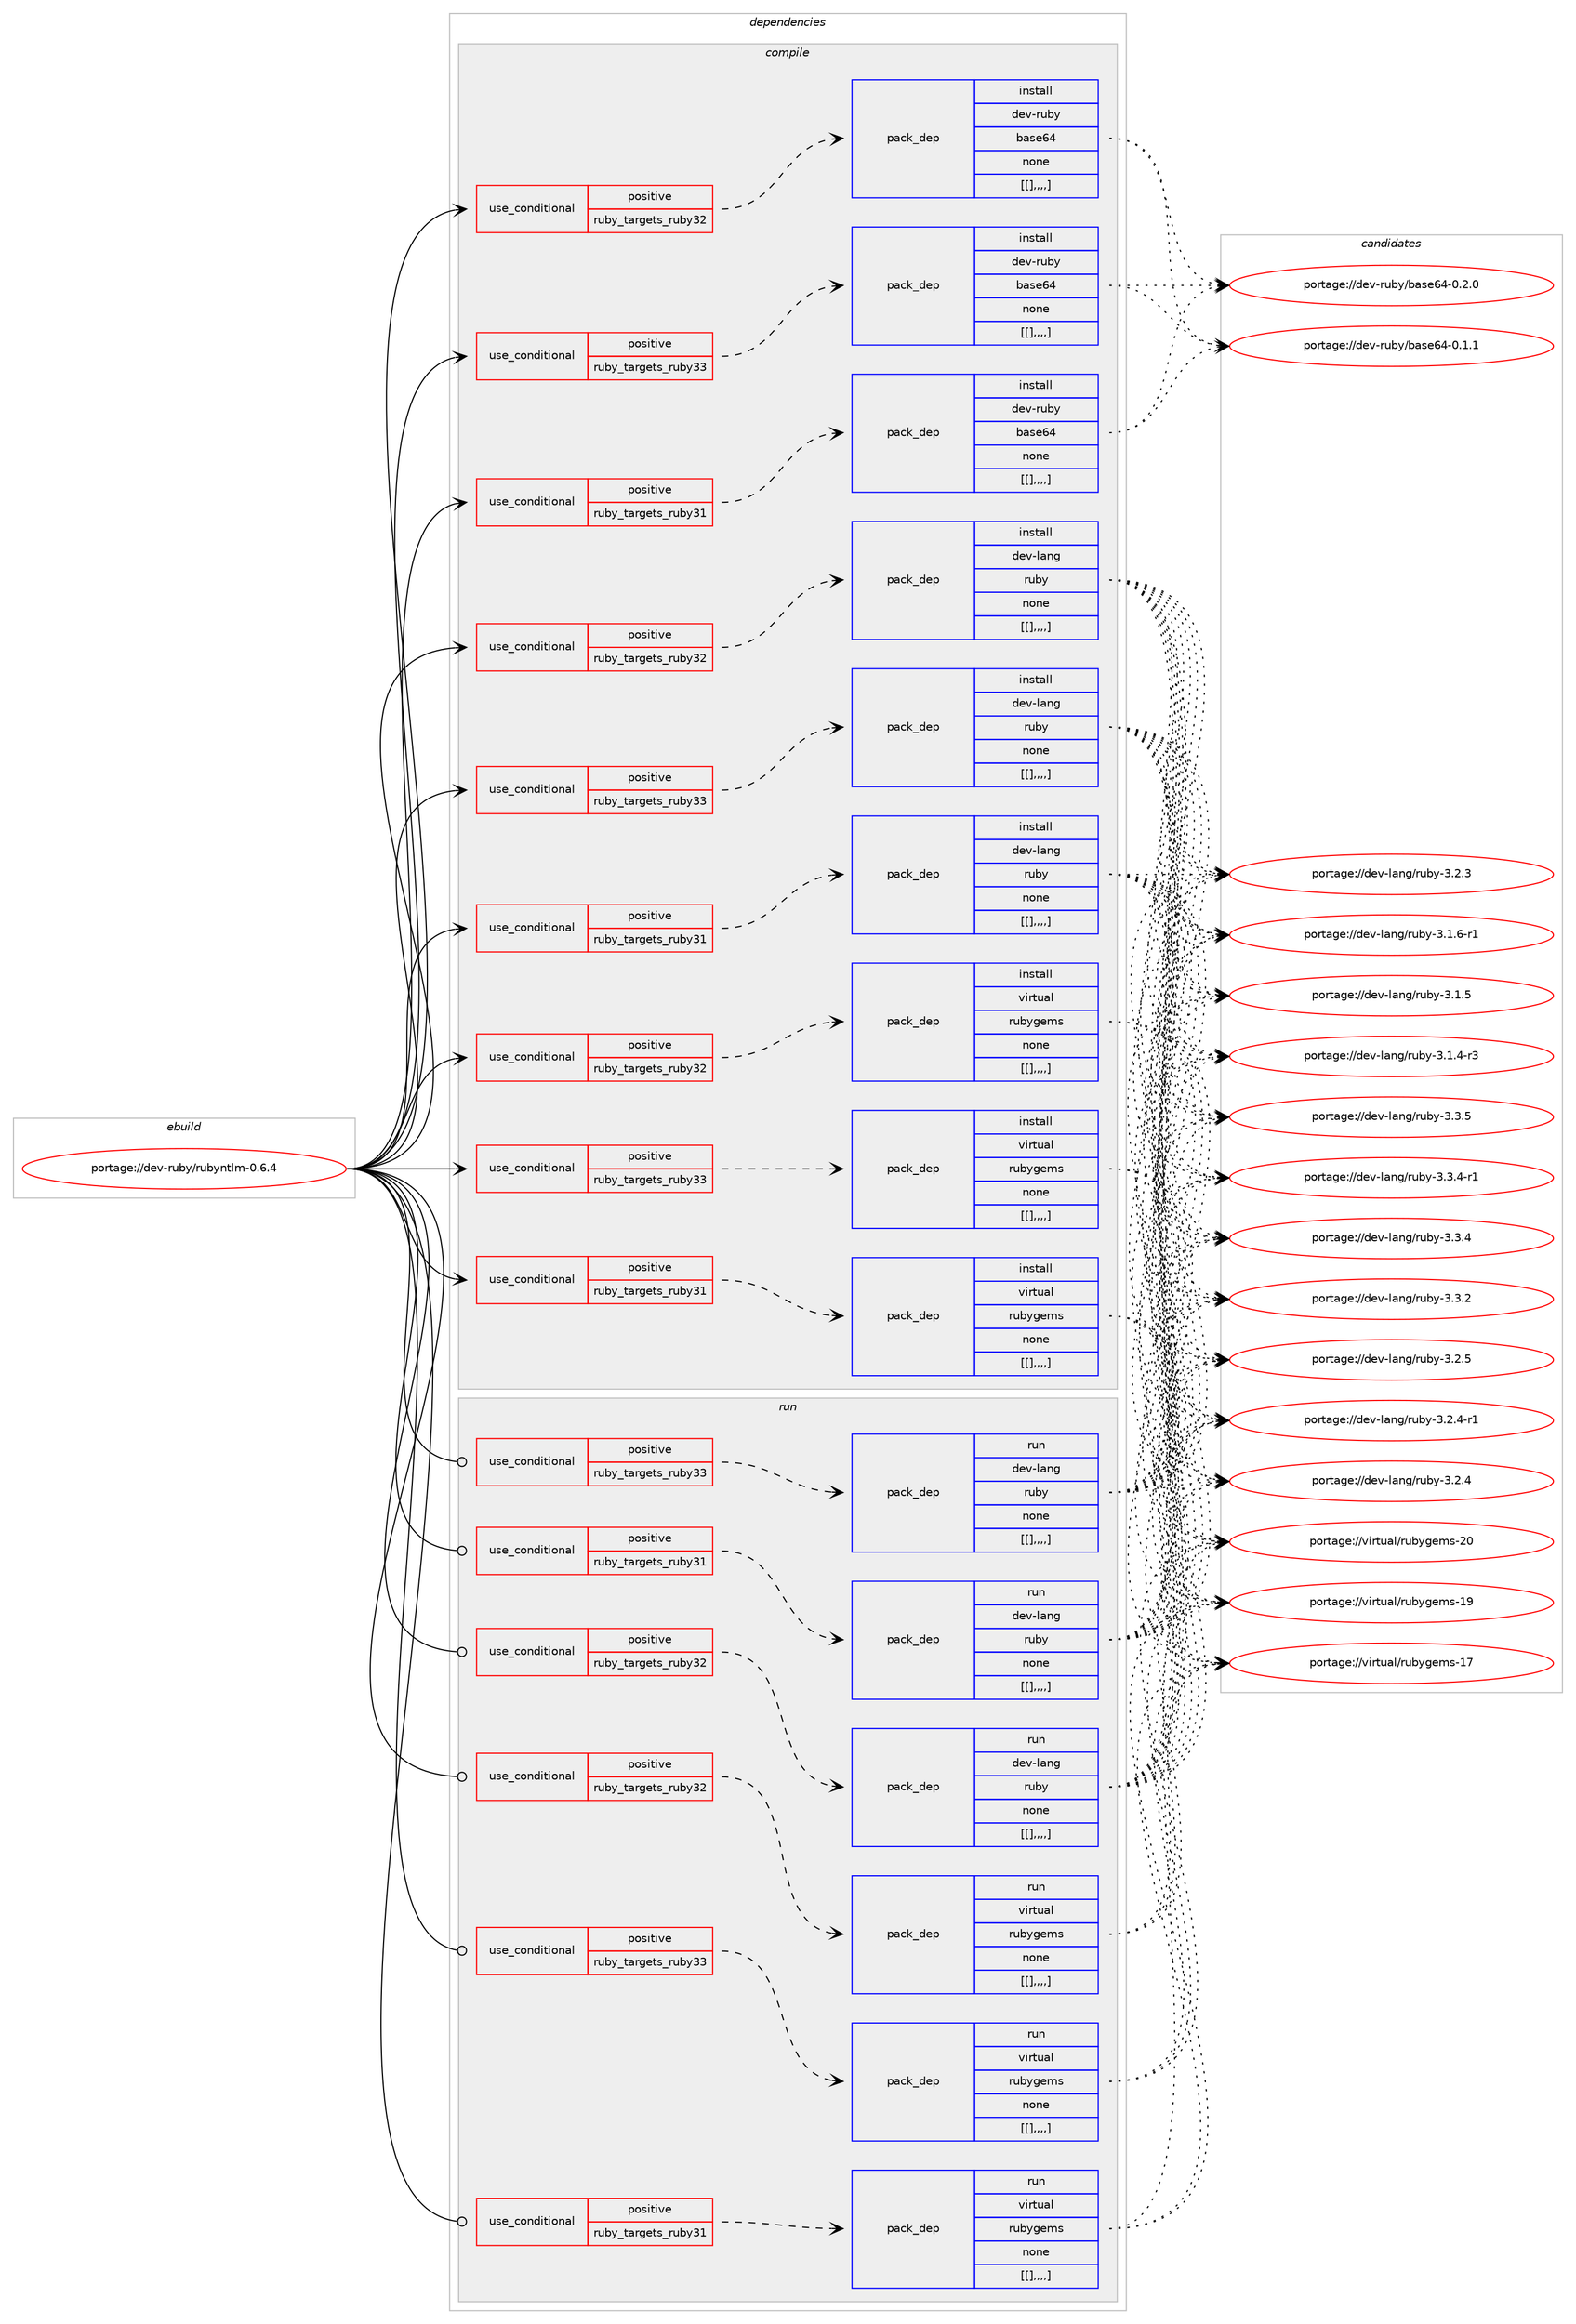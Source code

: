 digraph prolog {

# *************
# Graph options
# *************

newrank=true;
concentrate=true;
compound=true;
graph [rankdir=LR,fontname=Helvetica,fontsize=10,ranksep=1.5];#, ranksep=2.5, nodesep=0.2];
edge  [arrowhead=vee];
node  [fontname=Helvetica,fontsize=10];

# **********
# The ebuild
# **********

subgraph cluster_leftcol {
color=gray;
label=<<i>ebuild</i>>;
id [label="portage://dev-ruby/rubyntlm-0.6.4", color=red, width=4, href="../dev-ruby/rubyntlm-0.6.4.svg"];
}

# ****************
# The dependencies
# ****************

subgraph cluster_midcol {
color=gray;
label=<<i>dependencies</i>>;
subgraph cluster_compile {
fillcolor="#eeeeee";
style=filled;
label=<<i>compile</i>>;
subgraph cond57554 {
dependency205275 [label=<<TABLE BORDER="0" CELLBORDER="1" CELLSPACING="0" CELLPADDING="4"><TR><TD ROWSPAN="3" CELLPADDING="10">use_conditional</TD></TR><TR><TD>positive</TD></TR><TR><TD>ruby_targets_ruby31</TD></TR></TABLE>>, shape=none, color=red];
subgraph pack146344 {
dependency205276 [label=<<TABLE BORDER="0" CELLBORDER="1" CELLSPACING="0" CELLPADDING="4" WIDTH="220"><TR><TD ROWSPAN="6" CELLPADDING="30">pack_dep</TD></TR><TR><TD WIDTH="110">install</TD></TR><TR><TD>dev-lang</TD></TR><TR><TD>ruby</TD></TR><TR><TD>none</TD></TR><TR><TD>[[],,,,]</TD></TR></TABLE>>, shape=none, color=blue];
}
dependency205275:e -> dependency205276:w [weight=20,style="dashed",arrowhead="vee"];
}
id:e -> dependency205275:w [weight=20,style="solid",arrowhead="vee"];
subgraph cond57555 {
dependency205277 [label=<<TABLE BORDER="0" CELLBORDER="1" CELLSPACING="0" CELLPADDING="4"><TR><TD ROWSPAN="3" CELLPADDING="10">use_conditional</TD></TR><TR><TD>positive</TD></TR><TR><TD>ruby_targets_ruby31</TD></TR></TABLE>>, shape=none, color=red];
subgraph pack146345 {
dependency205278 [label=<<TABLE BORDER="0" CELLBORDER="1" CELLSPACING="0" CELLPADDING="4" WIDTH="220"><TR><TD ROWSPAN="6" CELLPADDING="30">pack_dep</TD></TR><TR><TD WIDTH="110">install</TD></TR><TR><TD>dev-ruby</TD></TR><TR><TD>base64</TD></TR><TR><TD>none</TD></TR><TR><TD>[[],,,,]</TD></TR></TABLE>>, shape=none, color=blue];
}
dependency205277:e -> dependency205278:w [weight=20,style="dashed",arrowhead="vee"];
}
id:e -> dependency205277:w [weight=20,style="solid",arrowhead="vee"];
subgraph cond57556 {
dependency205279 [label=<<TABLE BORDER="0" CELLBORDER="1" CELLSPACING="0" CELLPADDING="4"><TR><TD ROWSPAN="3" CELLPADDING="10">use_conditional</TD></TR><TR><TD>positive</TD></TR><TR><TD>ruby_targets_ruby31</TD></TR></TABLE>>, shape=none, color=red];
subgraph pack146346 {
dependency205280 [label=<<TABLE BORDER="0" CELLBORDER="1" CELLSPACING="0" CELLPADDING="4" WIDTH="220"><TR><TD ROWSPAN="6" CELLPADDING="30">pack_dep</TD></TR><TR><TD WIDTH="110">install</TD></TR><TR><TD>virtual</TD></TR><TR><TD>rubygems</TD></TR><TR><TD>none</TD></TR><TR><TD>[[],,,,]</TD></TR></TABLE>>, shape=none, color=blue];
}
dependency205279:e -> dependency205280:w [weight=20,style="dashed",arrowhead="vee"];
}
id:e -> dependency205279:w [weight=20,style="solid",arrowhead="vee"];
subgraph cond57557 {
dependency205281 [label=<<TABLE BORDER="0" CELLBORDER="1" CELLSPACING="0" CELLPADDING="4"><TR><TD ROWSPAN="3" CELLPADDING="10">use_conditional</TD></TR><TR><TD>positive</TD></TR><TR><TD>ruby_targets_ruby32</TD></TR></TABLE>>, shape=none, color=red];
subgraph pack146347 {
dependency205282 [label=<<TABLE BORDER="0" CELLBORDER="1" CELLSPACING="0" CELLPADDING="4" WIDTH="220"><TR><TD ROWSPAN="6" CELLPADDING="30">pack_dep</TD></TR><TR><TD WIDTH="110">install</TD></TR><TR><TD>dev-lang</TD></TR><TR><TD>ruby</TD></TR><TR><TD>none</TD></TR><TR><TD>[[],,,,]</TD></TR></TABLE>>, shape=none, color=blue];
}
dependency205281:e -> dependency205282:w [weight=20,style="dashed",arrowhead="vee"];
}
id:e -> dependency205281:w [weight=20,style="solid",arrowhead="vee"];
subgraph cond57558 {
dependency205283 [label=<<TABLE BORDER="0" CELLBORDER="1" CELLSPACING="0" CELLPADDING="4"><TR><TD ROWSPAN="3" CELLPADDING="10">use_conditional</TD></TR><TR><TD>positive</TD></TR><TR><TD>ruby_targets_ruby32</TD></TR></TABLE>>, shape=none, color=red];
subgraph pack146348 {
dependency205284 [label=<<TABLE BORDER="0" CELLBORDER="1" CELLSPACING="0" CELLPADDING="4" WIDTH="220"><TR><TD ROWSPAN="6" CELLPADDING="30">pack_dep</TD></TR><TR><TD WIDTH="110">install</TD></TR><TR><TD>dev-ruby</TD></TR><TR><TD>base64</TD></TR><TR><TD>none</TD></TR><TR><TD>[[],,,,]</TD></TR></TABLE>>, shape=none, color=blue];
}
dependency205283:e -> dependency205284:w [weight=20,style="dashed",arrowhead="vee"];
}
id:e -> dependency205283:w [weight=20,style="solid",arrowhead="vee"];
subgraph cond57559 {
dependency205285 [label=<<TABLE BORDER="0" CELLBORDER="1" CELLSPACING="0" CELLPADDING="4"><TR><TD ROWSPAN="3" CELLPADDING="10">use_conditional</TD></TR><TR><TD>positive</TD></TR><TR><TD>ruby_targets_ruby32</TD></TR></TABLE>>, shape=none, color=red];
subgraph pack146349 {
dependency205286 [label=<<TABLE BORDER="0" CELLBORDER="1" CELLSPACING="0" CELLPADDING="4" WIDTH="220"><TR><TD ROWSPAN="6" CELLPADDING="30">pack_dep</TD></TR><TR><TD WIDTH="110">install</TD></TR><TR><TD>virtual</TD></TR><TR><TD>rubygems</TD></TR><TR><TD>none</TD></TR><TR><TD>[[],,,,]</TD></TR></TABLE>>, shape=none, color=blue];
}
dependency205285:e -> dependency205286:w [weight=20,style="dashed",arrowhead="vee"];
}
id:e -> dependency205285:w [weight=20,style="solid",arrowhead="vee"];
subgraph cond57560 {
dependency205287 [label=<<TABLE BORDER="0" CELLBORDER="1" CELLSPACING="0" CELLPADDING="4"><TR><TD ROWSPAN="3" CELLPADDING="10">use_conditional</TD></TR><TR><TD>positive</TD></TR><TR><TD>ruby_targets_ruby33</TD></TR></TABLE>>, shape=none, color=red];
subgraph pack146350 {
dependency205288 [label=<<TABLE BORDER="0" CELLBORDER="1" CELLSPACING="0" CELLPADDING="4" WIDTH="220"><TR><TD ROWSPAN="6" CELLPADDING="30">pack_dep</TD></TR><TR><TD WIDTH="110">install</TD></TR><TR><TD>dev-lang</TD></TR><TR><TD>ruby</TD></TR><TR><TD>none</TD></TR><TR><TD>[[],,,,]</TD></TR></TABLE>>, shape=none, color=blue];
}
dependency205287:e -> dependency205288:w [weight=20,style="dashed",arrowhead="vee"];
}
id:e -> dependency205287:w [weight=20,style="solid",arrowhead="vee"];
subgraph cond57561 {
dependency205289 [label=<<TABLE BORDER="0" CELLBORDER="1" CELLSPACING="0" CELLPADDING="4"><TR><TD ROWSPAN="3" CELLPADDING="10">use_conditional</TD></TR><TR><TD>positive</TD></TR><TR><TD>ruby_targets_ruby33</TD></TR></TABLE>>, shape=none, color=red];
subgraph pack146351 {
dependency205290 [label=<<TABLE BORDER="0" CELLBORDER="1" CELLSPACING="0" CELLPADDING="4" WIDTH="220"><TR><TD ROWSPAN="6" CELLPADDING="30">pack_dep</TD></TR><TR><TD WIDTH="110">install</TD></TR><TR><TD>dev-ruby</TD></TR><TR><TD>base64</TD></TR><TR><TD>none</TD></TR><TR><TD>[[],,,,]</TD></TR></TABLE>>, shape=none, color=blue];
}
dependency205289:e -> dependency205290:w [weight=20,style="dashed",arrowhead="vee"];
}
id:e -> dependency205289:w [weight=20,style="solid",arrowhead="vee"];
subgraph cond57562 {
dependency205291 [label=<<TABLE BORDER="0" CELLBORDER="1" CELLSPACING="0" CELLPADDING="4"><TR><TD ROWSPAN="3" CELLPADDING="10">use_conditional</TD></TR><TR><TD>positive</TD></TR><TR><TD>ruby_targets_ruby33</TD></TR></TABLE>>, shape=none, color=red];
subgraph pack146352 {
dependency205292 [label=<<TABLE BORDER="0" CELLBORDER="1" CELLSPACING="0" CELLPADDING="4" WIDTH="220"><TR><TD ROWSPAN="6" CELLPADDING="30">pack_dep</TD></TR><TR><TD WIDTH="110">install</TD></TR><TR><TD>virtual</TD></TR><TR><TD>rubygems</TD></TR><TR><TD>none</TD></TR><TR><TD>[[],,,,]</TD></TR></TABLE>>, shape=none, color=blue];
}
dependency205291:e -> dependency205292:w [weight=20,style="dashed",arrowhead="vee"];
}
id:e -> dependency205291:w [weight=20,style="solid",arrowhead="vee"];
}
subgraph cluster_compileandrun {
fillcolor="#eeeeee";
style=filled;
label=<<i>compile and run</i>>;
}
subgraph cluster_run {
fillcolor="#eeeeee";
style=filled;
label=<<i>run</i>>;
subgraph cond57563 {
dependency205293 [label=<<TABLE BORDER="0" CELLBORDER="1" CELLSPACING="0" CELLPADDING="4"><TR><TD ROWSPAN="3" CELLPADDING="10">use_conditional</TD></TR><TR><TD>positive</TD></TR><TR><TD>ruby_targets_ruby31</TD></TR></TABLE>>, shape=none, color=red];
subgraph pack146353 {
dependency205294 [label=<<TABLE BORDER="0" CELLBORDER="1" CELLSPACING="0" CELLPADDING="4" WIDTH="220"><TR><TD ROWSPAN="6" CELLPADDING="30">pack_dep</TD></TR><TR><TD WIDTH="110">run</TD></TR><TR><TD>dev-lang</TD></TR><TR><TD>ruby</TD></TR><TR><TD>none</TD></TR><TR><TD>[[],,,,]</TD></TR></TABLE>>, shape=none, color=blue];
}
dependency205293:e -> dependency205294:w [weight=20,style="dashed",arrowhead="vee"];
}
id:e -> dependency205293:w [weight=20,style="solid",arrowhead="odot"];
subgraph cond57564 {
dependency205295 [label=<<TABLE BORDER="0" CELLBORDER="1" CELLSPACING="0" CELLPADDING="4"><TR><TD ROWSPAN="3" CELLPADDING="10">use_conditional</TD></TR><TR><TD>positive</TD></TR><TR><TD>ruby_targets_ruby31</TD></TR></TABLE>>, shape=none, color=red];
subgraph pack146354 {
dependency205296 [label=<<TABLE BORDER="0" CELLBORDER="1" CELLSPACING="0" CELLPADDING="4" WIDTH="220"><TR><TD ROWSPAN="6" CELLPADDING="30">pack_dep</TD></TR><TR><TD WIDTH="110">run</TD></TR><TR><TD>virtual</TD></TR><TR><TD>rubygems</TD></TR><TR><TD>none</TD></TR><TR><TD>[[],,,,]</TD></TR></TABLE>>, shape=none, color=blue];
}
dependency205295:e -> dependency205296:w [weight=20,style="dashed",arrowhead="vee"];
}
id:e -> dependency205295:w [weight=20,style="solid",arrowhead="odot"];
subgraph cond57565 {
dependency205297 [label=<<TABLE BORDER="0" CELLBORDER="1" CELLSPACING="0" CELLPADDING="4"><TR><TD ROWSPAN="3" CELLPADDING="10">use_conditional</TD></TR><TR><TD>positive</TD></TR><TR><TD>ruby_targets_ruby32</TD></TR></TABLE>>, shape=none, color=red];
subgraph pack146355 {
dependency205298 [label=<<TABLE BORDER="0" CELLBORDER="1" CELLSPACING="0" CELLPADDING="4" WIDTH="220"><TR><TD ROWSPAN="6" CELLPADDING="30">pack_dep</TD></TR><TR><TD WIDTH="110">run</TD></TR><TR><TD>dev-lang</TD></TR><TR><TD>ruby</TD></TR><TR><TD>none</TD></TR><TR><TD>[[],,,,]</TD></TR></TABLE>>, shape=none, color=blue];
}
dependency205297:e -> dependency205298:w [weight=20,style="dashed",arrowhead="vee"];
}
id:e -> dependency205297:w [weight=20,style="solid",arrowhead="odot"];
subgraph cond57566 {
dependency205299 [label=<<TABLE BORDER="0" CELLBORDER="1" CELLSPACING="0" CELLPADDING="4"><TR><TD ROWSPAN="3" CELLPADDING="10">use_conditional</TD></TR><TR><TD>positive</TD></TR><TR><TD>ruby_targets_ruby32</TD></TR></TABLE>>, shape=none, color=red];
subgraph pack146356 {
dependency205300 [label=<<TABLE BORDER="0" CELLBORDER="1" CELLSPACING="0" CELLPADDING="4" WIDTH="220"><TR><TD ROWSPAN="6" CELLPADDING="30">pack_dep</TD></TR><TR><TD WIDTH="110">run</TD></TR><TR><TD>virtual</TD></TR><TR><TD>rubygems</TD></TR><TR><TD>none</TD></TR><TR><TD>[[],,,,]</TD></TR></TABLE>>, shape=none, color=blue];
}
dependency205299:e -> dependency205300:w [weight=20,style="dashed",arrowhead="vee"];
}
id:e -> dependency205299:w [weight=20,style="solid",arrowhead="odot"];
subgraph cond57567 {
dependency205301 [label=<<TABLE BORDER="0" CELLBORDER="1" CELLSPACING="0" CELLPADDING="4"><TR><TD ROWSPAN="3" CELLPADDING="10">use_conditional</TD></TR><TR><TD>positive</TD></TR><TR><TD>ruby_targets_ruby33</TD></TR></TABLE>>, shape=none, color=red];
subgraph pack146357 {
dependency205302 [label=<<TABLE BORDER="0" CELLBORDER="1" CELLSPACING="0" CELLPADDING="4" WIDTH="220"><TR><TD ROWSPAN="6" CELLPADDING="30">pack_dep</TD></TR><TR><TD WIDTH="110">run</TD></TR><TR><TD>dev-lang</TD></TR><TR><TD>ruby</TD></TR><TR><TD>none</TD></TR><TR><TD>[[],,,,]</TD></TR></TABLE>>, shape=none, color=blue];
}
dependency205301:e -> dependency205302:w [weight=20,style="dashed",arrowhead="vee"];
}
id:e -> dependency205301:w [weight=20,style="solid",arrowhead="odot"];
subgraph cond57568 {
dependency205303 [label=<<TABLE BORDER="0" CELLBORDER="1" CELLSPACING="0" CELLPADDING="4"><TR><TD ROWSPAN="3" CELLPADDING="10">use_conditional</TD></TR><TR><TD>positive</TD></TR><TR><TD>ruby_targets_ruby33</TD></TR></TABLE>>, shape=none, color=red];
subgraph pack146358 {
dependency205304 [label=<<TABLE BORDER="0" CELLBORDER="1" CELLSPACING="0" CELLPADDING="4" WIDTH="220"><TR><TD ROWSPAN="6" CELLPADDING="30">pack_dep</TD></TR><TR><TD WIDTH="110">run</TD></TR><TR><TD>virtual</TD></TR><TR><TD>rubygems</TD></TR><TR><TD>none</TD></TR><TR><TD>[[],,,,]</TD></TR></TABLE>>, shape=none, color=blue];
}
dependency205303:e -> dependency205304:w [weight=20,style="dashed",arrowhead="vee"];
}
id:e -> dependency205303:w [weight=20,style="solid",arrowhead="odot"];
}
}

# **************
# The candidates
# **************

subgraph cluster_choices {
rank=same;
color=gray;
label=<<i>candidates</i>>;

subgraph choice146344 {
color=black;
nodesep=1;
choice10010111845108971101034711411798121455146514653 [label="portage://dev-lang/ruby-3.3.5", color=red, width=4,href="../dev-lang/ruby-3.3.5.svg"];
choice100101118451089711010347114117981214551465146524511449 [label="portage://dev-lang/ruby-3.3.4-r1", color=red, width=4,href="../dev-lang/ruby-3.3.4-r1.svg"];
choice10010111845108971101034711411798121455146514652 [label="portage://dev-lang/ruby-3.3.4", color=red, width=4,href="../dev-lang/ruby-3.3.4.svg"];
choice10010111845108971101034711411798121455146514650 [label="portage://dev-lang/ruby-3.3.2", color=red, width=4,href="../dev-lang/ruby-3.3.2.svg"];
choice10010111845108971101034711411798121455146504653 [label="portage://dev-lang/ruby-3.2.5", color=red, width=4,href="../dev-lang/ruby-3.2.5.svg"];
choice100101118451089711010347114117981214551465046524511449 [label="portage://dev-lang/ruby-3.2.4-r1", color=red, width=4,href="../dev-lang/ruby-3.2.4-r1.svg"];
choice10010111845108971101034711411798121455146504652 [label="portage://dev-lang/ruby-3.2.4", color=red, width=4,href="../dev-lang/ruby-3.2.4.svg"];
choice10010111845108971101034711411798121455146504651 [label="portage://dev-lang/ruby-3.2.3", color=red, width=4,href="../dev-lang/ruby-3.2.3.svg"];
choice100101118451089711010347114117981214551464946544511449 [label="portage://dev-lang/ruby-3.1.6-r1", color=red, width=4,href="../dev-lang/ruby-3.1.6-r1.svg"];
choice10010111845108971101034711411798121455146494653 [label="portage://dev-lang/ruby-3.1.5", color=red, width=4,href="../dev-lang/ruby-3.1.5.svg"];
choice100101118451089711010347114117981214551464946524511451 [label="portage://dev-lang/ruby-3.1.4-r3", color=red, width=4,href="../dev-lang/ruby-3.1.4-r3.svg"];
dependency205276:e -> choice10010111845108971101034711411798121455146514653:w [style=dotted,weight="100"];
dependency205276:e -> choice100101118451089711010347114117981214551465146524511449:w [style=dotted,weight="100"];
dependency205276:e -> choice10010111845108971101034711411798121455146514652:w [style=dotted,weight="100"];
dependency205276:e -> choice10010111845108971101034711411798121455146514650:w [style=dotted,weight="100"];
dependency205276:e -> choice10010111845108971101034711411798121455146504653:w [style=dotted,weight="100"];
dependency205276:e -> choice100101118451089711010347114117981214551465046524511449:w [style=dotted,weight="100"];
dependency205276:e -> choice10010111845108971101034711411798121455146504652:w [style=dotted,weight="100"];
dependency205276:e -> choice10010111845108971101034711411798121455146504651:w [style=dotted,weight="100"];
dependency205276:e -> choice100101118451089711010347114117981214551464946544511449:w [style=dotted,weight="100"];
dependency205276:e -> choice10010111845108971101034711411798121455146494653:w [style=dotted,weight="100"];
dependency205276:e -> choice100101118451089711010347114117981214551464946524511451:w [style=dotted,weight="100"];
}
subgraph choice146345 {
color=black;
nodesep=1;
choice10010111845114117981214798971151015452454846504648 [label="portage://dev-ruby/base64-0.2.0", color=red, width=4,href="../dev-ruby/base64-0.2.0.svg"];
choice10010111845114117981214798971151015452454846494649 [label="portage://dev-ruby/base64-0.1.1", color=red, width=4,href="../dev-ruby/base64-0.1.1.svg"];
dependency205278:e -> choice10010111845114117981214798971151015452454846504648:w [style=dotted,weight="100"];
dependency205278:e -> choice10010111845114117981214798971151015452454846494649:w [style=dotted,weight="100"];
}
subgraph choice146346 {
color=black;
nodesep=1;
choice118105114116117971084711411798121103101109115455048 [label="portage://virtual/rubygems-20", color=red, width=4,href="../virtual/rubygems-20.svg"];
choice118105114116117971084711411798121103101109115454957 [label="portage://virtual/rubygems-19", color=red, width=4,href="../virtual/rubygems-19.svg"];
choice118105114116117971084711411798121103101109115454955 [label="portage://virtual/rubygems-17", color=red, width=4,href="../virtual/rubygems-17.svg"];
dependency205280:e -> choice118105114116117971084711411798121103101109115455048:w [style=dotted,weight="100"];
dependency205280:e -> choice118105114116117971084711411798121103101109115454957:w [style=dotted,weight="100"];
dependency205280:e -> choice118105114116117971084711411798121103101109115454955:w [style=dotted,weight="100"];
}
subgraph choice146347 {
color=black;
nodesep=1;
choice10010111845108971101034711411798121455146514653 [label="portage://dev-lang/ruby-3.3.5", color=red, width=4,href="../dev-lang/ruby-3.3.5.svg"];
choice100101118451089711010347114117981214551465146524511449 [label="portage://dev-lang/ruby-3.3.4-r1", color=red, width=4,href="../dev-lang/ruby-3.3.4-r1.svg"];
choice10010111845108971101034711411798121455146514652 [label="portage://dev-lang/ruby-3.3.4", color=red, width=4,href="../dev-lang/ruby-3.3.4.svg"];
choice10010111845108971101034711411798121455146514650 [label="portage://dev-lang/ruby-3.3.2", color=red, width=4,href="../dev-lang/ruby-3.3.2.svg"];
choice10010111845108971101034711411798121455146504653 [label="portage://dev-lang/ruby-3.2.5", color=red, width=4,href="../dev-lang/ruby-3.2.5.svg"];
choice100101118451089711010347114117981214551465046524511449 [label="portage://dev-lang/ruby-3.2.4-r1", color=red, width=4,href="../dev-lang/ruby-3.2.4-r1.svg"];
choice10010111845108971101034711411798121455146504652 [label="portage://dev-lang/ruby-3.2.4", color=red, width=4,href="../dev-lang/ruby-3.2.4.svg"];
choice10010111845108971101034711411798121455146504651 [label="portage://dev-lang/ruby-3.2.3", color=red, width=4,href="../dev-lang/ruby-3.2.3.svg"];
choice100101118451089711010347114117981214551464946544511449 [label="portage://dev-lang/ruby-3.1.6-r1", color=red, width=4,href="../dev-lang/ruby-3.1.6-r1.svg"];
choice10010111845108971101034711411798121455146494653 [label="portage://dev-lang/ruby-3.1.5", color=red, width=4,href="../dev-lang/ruby-3.1.5.svg"];
choice100101118451089711010347114117981214551464946524511451 [label="portage://dev-lang/ruby-3.1.4-r3", color=red, width=4,href="../dev-lang/ruby-3.1.4-r3.svg"];
dependency205282:e -> choice10010111845108971101034711411798121455146514653:w [style=dotted,weight="100"];
dependency205282:e -> choice100101118451089711010347114117981214551465146524511449:w [style=dotted,weight="100"];
dependency205282:e -> choice10010111845108971101034711411798121455146514652:w [style=dotted,weight="100"];
dependency205282:e -> choice10010111845108971101034711411798121455146514650:w [style=dotted,weight="100"];
dependency205282:e -> choice10010111845108971101034711411798121455146504653:w [style=dotted,weight="100"];
dependency205282:e -> choice100101118451089711010347114117981214551465046524511449:w [style=dotted,weight="100"];
dependency205282:e -> choice10010111845108971101034711411798121455146504652:w [style=dotted,weight="100"];
dependency205282:e -> choice10010111845108971101034711411798121455146504651:w [style=dotted,weight="100"];
dependency205282:e -> choice100101118451089711010347114117981214551464946544511449:w [style=dotted,weight="100"];
dependency205282:e -> choice10010111845108971101034711411798121455146494653:w [style=dotted,weight="100"];
dependency205282:e -> choice100101118451089711010347114117981214551464946524511451:w [style=dotted,weight="100"];
}
subgraph choice146348 {
color=black;
nodesep=1;
choice10010111845114117981214798971151015452454846504648 [label="portage://dev-ruby/base64-0.2.0", color=red, width=4,href="../dev-ruby/base64-0.2.0.svg"];
choice10010111845114117981214798971151015452454846494649 [label="portage://dev-ruby/base64-0.1.1", color=red, width=4,href="../dev-ruby/base64-0.1.1.svg"];
dependency205284:e -> choice10010111845114117981214798971151015452454846504648:w [style=dotted,weight="100"];
dependency205284:e -> choice10010111845114117981214798971151015452454846494649:w [style=dotted,weight="100"];
}
subgraph choice146349 {
color=black;
nodesep=1;
choice118105114116117971084711411798121103101109115455048 [label="portage://virtual/rubygems-20", color=red, width=4,href="../virtual/rubygems-20.svg"];
choice118105114116117971084711411798121103101109115454957 [label="portage://virtual/rubygems-19", color=red, width=4,href="../virtual/rubygems-19.svg"];
choice118105114116117971084711411798121103101109115454955 [label="portage://virtual/rubygems-17", color=red, width=4,href="../virtual/rubygems-17.svg"];
dependency205286:e -> choice118105114116117971084711411798121103101109115455048:w [style=dotted,weight="100"];
dependency205286:e -> choice118105114116117971084711411798121103101109115454957:w [style=dotted,weight="100"];
dependency205286:e -> choice118105114116117971084711411798121103101109115454955:w [style=dotted,weight="100"];
}
subgraph choice146350 {
color=black;
nodesep=1;
choice10010111845108971101034711411798121455146514653 [label="portage://dev-lang/ruby-3.3.5", color=red, width=4,href="../dev-lang/ruby-3.3.5.svg"];
choice100101118451089711010347114117981214551465146524511449 [label="portage://dev-lang/ruby-3.3.4-r1", color=red, width=4,href="../dev-lang/ruby-3.3.4-r1.svg"];
choice10010111845108971101034711411798121455146514652 [label="portage://dev-lang/ruby-3.3.4", color=red, width=4,href="../dev-lang/ruby-3.3.4.svg"];
choice10010111845108971101034711411798121455146514650 [label="portage://dev-lang/ruby-3.3.2", color=red, width=4,href="../dev-lang/ruby-3.3.2.svg"];
choice10010111845108971101034711411798121455146504653 [label="portage://dev-lang/ruby-3.2.5", color=red, width=4,href="../dev-lang/ruby-3.2.5.svg"];
choice100101118451089711010347114117981214551465046524511449 [label="portage://dev-lang/ruby-3.2.4-r1", color=red, width=4,href="../dev-lang/ruby-3.2.4-r1.svg"];
choice10010111845108971101034711411798121455146504652 [label="portage://dev-lang/ruby-3.2.4", color=red, width=4,href="../dev-lang/ruby-3.2.4.svg"];
choice10010111845108971101034711411798121455146504651 [label="portage://dev-lang/ruby-3.2.3", color=red, width=4,href="../dev-lang/ruby-3.2.3.svg"];
choice100101118451089711010347114117981214551464946544511449 [label="portage://dev-lang/ruby-3.1.6-r1", color=red, width=4,href="../dev-lang/ruby-3.1.6-r1.svg"];
choice10010111845108971101034711411798121455146494653 [label="portage://dev-lang/ruby-3.1.5", color=red, width=4,href="../dev-lang/ruby-3.1.5.svg"];
choice100101118451089711010347114117981214551464946524511451 [label="portage://dev-lang/ruby-3.1.4-r3", color=red, width=4,href="../dev-lang/ruby-3.1.4-r3.svg"];
dependency205288:e -> choice10010111845108971101034711411798121455146514653:w [style=dotted,weight="100"];
dependency205288:e -> choice100101118451089711010347114117981214551465146524511449:w [style=dotted,weight="100"];
dependency205288:e -> choice10010111845108971101034711411798121455146514652:w [style=dotted,weight="100"];
dependency205288:e -> choice10010111845108971101034711411798121455146514650:w [style=dotted,weight="100"];
dependency205288:e -> choice10010111845108971101034711411798121455146504653:w [style=dotted,weight="100"];
dependency205288:e -> choice100101118451089711010347114117981214551465046524511449:w [style=dotted,weight="100"];
dependency205288:e -> choice10010111845108971101034711411798121455146504652:w [style=dotted,weight="100"];
dependency205288:e -> choice10010111845108971101034711411798121455146504651:w [style=dotted,weight="100"];
dependency205288:e -> choice100101118451089711010347114117981214551464946544511449:w [style=dotted,weight="100"];
dependency205288:e -> choice10010111845108971101034711411798121455146494653:w [style=dotted,weight="100"];
dependency205288:e -> choice100101118451089711010347114117981214551464946524511451:w [style=dotted,weight="100"];
}
subgraph choice146351 {
color=black;
nodesep=1;
choice10010111845114117981214798971151015452454846504648 [label="portage://dev-ruby/base64-0.2.0", color=red, width=4,href="../dev-ruby/base64-0.2.0.svg"];
choice10010111845114117981214798971151015452454846494649 [label="portage://dev-ruby/base64-0.1.1", color=red, width=4,href="../dev-ruby/base64-0.1.1.svg"];
dependency205290:e -> choice10010111845114117981214798971151015452454846504648:w [style=dotted,weight="100"];
dependency205290:e -> choice10010111845114117981214798971151015452454846494649:w [style=dotted,weight="100"];
}
subgraph choice146352 {
color=black;
nodesep=1;
choice118105114116117971084711411798121103101109115455048 [label="portage://virtual/rubygems-20", color=red, width=4,href="../virtual/rubygems-20.svg"];
choice118105114116117971084711411798121103101109115454957 [label="portage://virtual/rubygems-19", color=red, width=4,href="../virtual/rubygems-19.svg"];
choice118105114116117971084711411798121103101109115454955 [label="portage://virtual/rubygems-17", color=red, width=4,href="../virtual/rubygems-17.svg"];
dependency205292:e -> choice118105114116117971084711411798121103101109115455048:w [style=dotted,weight="100"];
dependency205292:e -> choice118105114116117971084711411798121103101109115454957:w [style=dotted,weight="100"];
dependency205292:e -> choice118105114116117971084711411798121103101109115454955:w [style=dotted,weight="100"];
}
subgraph choice146353 {
color=black;
nodesep=1;
choice10010111845108971101034711411798121455146514653 [label="portage://dev-lang/ruby-3.3.5", color=red, width=4,href="../dev-lang/ruby-3.3.5.svg"];
choice100101118451089711010347114117981214551465146524511449 [label="portage://dev-lang/ruby-3.3.4-r1", color=red, width=4,href="../dev-lang/ruby-3.3.4-r1.svg"];
choice10010111845108971101034711411798121455146514652 [label="portage://dev-lang/ruby-3.3.4", color=red, width=4,href="../dev-lang/ruby-3.3.4.svg"];
choice10010111845108971101034711411798121455146514650 [label="portage://dev-lang/ruby-3.3.2", color=red, width=4,href="../dev-lang/ruby-3.3.2.svg"];
choice10010111845108971101034711411798121455146504653 [label="portage://dev-lang/ruby-3.2.5", color=red, width=4,href="../dev-lang/ruby-3.2.5.svg"];
choice100101118451089711010347114117981214551465046524511449 [label="portage://dev-lang/ruby-3.2.4-r1", color=red, width=4,href="../dev-lang/ruby-3.2.4-r1.svg"];
choice10010111845108971101034711411798121455146504652 [label="portage://dev-lang/ruby-3.2.4", color=red, width=4,href="../dev-lang/ruby-3.2.4.svg"];
choice10010111845108971101034711411798121455146504651 [label="portage://dev-lang/ruby-3.2.3", color=red, width=4,href="../dev-lang/ruby-3.2.3.svg"];
choice100101118451089711010347114117981214551464946544511449 [label="portage://dev-lang/ruby-3.1.6-r1", color=red, width=4,href="../dev-lang/ruby-3.1.6-r1.svg"];
choice10010111845108971101034711411798121455146494653 [label="portage://dev-lang/ruby-3.1.5", color=red, width=4,href="../dev-lang/ruby-3.1.5.svg"];
choice100101118451089711010347114117981214551464946524511451 [label="portage://dev-lang/ruby-3.1.4-r3", color=red, width=4,href="../dev-lang/ruby-3.1.4-r3.svg"];
dependency205294:e -> choice10010111845108971101034711411798121455146514653:w [style=dotted,weight="100"];
dependency205294:e -> choice100101118451089711010347114117981214551465146524511449:w [style=dotted,weight="100"];
dependency205294:e -> choice10010111845108971101034711411798121455146514652:w [style=dotted,weight="100"];
dependency205294:e -> choice10010111845108971101034711411798121455146514650:w [style=dotted,weight="100"];
dependency205294:e -> choice10010111845108971101034711411798121455146504653:w [style=dotted,weight="100"];
dependency205294:e -> choice100101118451089711010347114117981214551465046524511449:w [style=dotted,weight="100"];
dependency205294:e -> choice10010111845108971101034711411798121455146504652:w [style=dotted,weight="100"];
dependency205294:e -> choice10010111845108971101034711411798121455146504651:w [style=dotted,weight="100"];
dependency205294:e -> choice100101118451089711010347114117981214551464946544511449:w [style=dotted,weight="100"];
dependency205294:e -> choice10010111845108971101034711411798121455146494653:w [style=dotted,weight="100"];
dependency205294:e -> choice100101118451089711010347114117981214551464946524511451:w [style=dotted,weight="100"];
}
subgraph choice146354 {
color=black;
nodesep=1;
choice118105114116117971084711411798121103101109115455048 [label="portage://virtual/rubygems-20", color=red, width=4,href="../virtual/rubygems-20.svg"];
choice118105114116117971084711411798121103101109115454957 [label="portage://virtual/rubygems-19", color=red, width=4,href="../virtual/rubygems-19.svg"];
choice118105114116117971084711411798121103101109115454955 [label="portage://virtual/rubygems-17", color=red, width=4,href="../virtual/rubygems-17.svg"];
dependency205296:e -> choice118105114116117971084711411798121103101109115455048:w [style=dotted,weight="100"];
dependency205296:e -> choice118105114116117971084711411798121103101109115454957:w [style=dotted,weight="100"];
dependency205296:e -> choice118105114116117971084711411798121103101109115454955:w [style=dotted,weight="100"];
}
subgraph choice146355 {
color=black;
nodesep=1;
choice10010111845108971101034711411798121455146514653 [label="portage://dev-lang/ruby-3.3.5", color=red, width=4,href="../dev-lang/ruby-3.3.5.svg"];
choice100101118451089711010347114117981214551465146524511449 [label="portage://dev-lang/ruby-3.3.4-r1", color=red, width=4,href="../dev-lang/ruby-3.3.4-r1.svg"];
choice10010111845108971101034711411798121455146514652 [label="portage://dev-lang/ruby-3.3.4", color=red, width=4,href="../dev-lang/ruby-3.3.4.svg"];
choice10010111845108971101034711411798121455146514650 [label="portage://dev-lang/ruby-3.3.2", color=red, width=4,href="../dev-lang/ruby-3.3.2.svg"];
choice10010111845108971101034711411798121455146504653 [label="portage://dev-lang/ruby-3.2.5", color=red, width=4,href="../dev-lang/ruby-3.2.5.svg"];
choice100101118451089711010347114117981214551465046524511449 [label="portage://dev-lang/ruby-3.2.4-r1", color=red, width=4,href="../dev-lang/ruby-3.2.4-r1.svg"];
choice10010111845108971101034711411798121455146504652 [label="portage://dev-lang/ruby-3.2.4", color=red, width=4,href="../dev-lang/ruby-3.2.4.svg"];
choice10010111845108971101034711411798121455146504651 [label="portage://dev-lang/ruby-3.2.3", color=red, width=4,href="../dev-lang/ruby-3.2.3.svg"];
choice100101118451089711010347114117981214551464946544511449 [label="portage://dev-lang/ruby-3.1.6-r1", color=red, width=4,href="../dev-lang/ruby-3.1.6-r1.svg"];
choice10010111845108971101034711411798121455146494653 [label="portage://dev-lang/ruby-3.1.5", color=red, width=4,href="../dev-lang/ruby-3.1.5.svg"];
choice100101118451089711010347114117981214551464946524511451 [label="portage://dev-lang/ruby-3.1.4-r3", color=red, width=4,href="../dev-lang/ruby-3.1.4-r3.svg"];
dependency205298:e -> choice10010111845108971101034711411798121455146514653:w [style=dotted,weight="100"];
dependency205298:e -> choice100101118451089711010347114117981214551465146524511449:w [style=dotted,weight="100"];
dependency205298:e -> choice10010111845108971101034711411798121455146514652:w [style=dotted,weight="100"];
dependency205298:e -> choice10010111845108971101034711411798121455146514650:w [style=dotted,weight="100"];
dependency205298:e -> choice10010111845108971101034711411798121455146504653:w [style=dotted,weight="100"];
dependency205298:e -> choice100101118451089711010347114117981214551465046524511449:w [style=dotted,weight="100"];
dependency205298:e -> choice10010111845108971101034711411798121455146504652:w [style=dotted,weight="100"];
dependency205298:e -> choice10010111845108971101034711411798121455146504651:w [style=dotted,weight="100"];
dependency205298:e -> choice100101118451089711010347114117981214551464946544511449:w [style=dotted,weight="100"];
dependency205298:e -> choice10010111845108971101034711411798121455146494653:w [style=dotted,weight="100"];
dependency205298:e -> choice100101118451089711010347114117981214551464946524511451:w [style=dotted,weight="100"];
}
subgraph choice146356 {
color=black;
nodesep=1;
choice118105114116117971084711411798121103101109115455048 [label="portage://virtual/rubygems-20", color=red, width=4,href="../virtual/rubygems-20.svg"];
choice118105114116117971084711411798121103101109115454957 [label="portage://virtual/rubygems-19", color=red, width=4,href="../virtual/rubygems-19.svg"];
choice118105114116117971084711411798121103101109115454955 [label="portage://virtual/rubygems-17", color=red, width=4,href="../virtual/rubygems-17.svg"];
dependency205300:e -> choice118105114116117971084711411798121103101109115455048:w [style=dotted,weight="100"];
dependency205300:e -> choice118105114116117971084711411798121103101109115454957:w [style=dotted,weight="100"];
dependency205300:e -> choice118105114116117971084711411798121103101109115454955:w [style=dotted,weight="100"];
}
subgraph choice146357 {
color=black;
nodesep=1;
choice10010111845108971101034711411798121455146514653 [label="portage://dev-lang/ruby-3.3.5", color=red, width=4,href="../dev-lang/ruby-3.3.5.svg"];
choice100101118451089711010347114117981214551465146524511449 [label="portage://dev-lang/ruby-3.3.4-r1", color=red, width=4,href="../dev-lang/ruby-3.3.4-r1.svg"];
choice10010111845108971101034711411798121455146514652 [label="portage://dev-lang/ruby-3.3.4", color=red, width=4,href="../dev-lang/ruby-3.3.4.svg"];
choice10010111845108971101034711411798121455146514650 [label="portage://dev-lang/ruby-3.3.2", color=red, width=4,href="../dev-lang/ruby-3.3.2.svg"];
choice10010111845108971101034711411798121455146504653 [label="portage://dev-lang/ruby-3.2.5", color=red, width=4,href="../dev-lang/ruby-3.2.5.svg"];
choice100101118451089711010347114117981214551465046524511449 [label="portage://dev-lang/ruby-3.2.4-r1", color=red, width=4,href="../dev-lang/ruby-3.2.4-r1.svg"];
choice10010111845108971101034711411798121455146504652 [label="portage://dev-lang/ruby-3.2.4", color=red, width=4,href="../dev-lang/ruby-3.2.4.svg"];
choice10010111845108971101034711411798121455146504651 [label="portage://dev-lang/ruby-3.2.3", color=red, width=4,href="../dev-lang/ruby-3.2.3.svg"];
choice100101118451089711010347114117981214551464946544511449 [label="portage://dev-lang/ruby-3.1.6-r1", color=red, width=4,href="../dev-lang/ruby-3.1.6-r1.svg"];
choice10010111845108971101034711411798121455146494653 [label="portage://dev-lang/ruby-3.1.5", color=red, width=4,href="../dev-lang/ruby-3.1.5.svg"];
choice100101118451089711010347114117981214551464946524511451 [label="portage://dev-lang/ruby-3.1.4-r3", color=red, width=4,href="../dev-lang/ruby-3.1.4-r3.svg"];
dependency205302:e -> choice10010111845108971101034711411798121455146514653:w [style=dotted,weight="100"];
dependency205302:e -> choice100101118451089711010347114117981214551465146524511449:w [style=dotted,weight="100"];
dependency205302:e -> choice10010111845108971101034711411798121455146514652:w [style=dotted,weight="100"];
dependency205302:e -> choice10010111845108971101034711411798121455146514650:w [style=dotted,weight="100"];
dependency205302:e -> choice10010111845108971101034711411798121455146504653:w [style=dotted,weight="100"];
dependency205302:e -> choice100101118451089711010347114117981214551465046524511449:w [style=dotted,weight="100"];
dependency205302:e -> choice10010111845108971101034711411798121455146504652:w [style=dotted,weight="100"];
dependency205302:e -> choice10010111845108971101034711411798121455146504651:w [style=dotted,weight="100"];
dependency205302:e -> choice100101118451089711010347114117981214551464946544511449:w [style=dotted,weight="100"];
dependency205302:e -> choice10010111845108971101034711411798121455146494653:w [style=dotted,weight="100"];
dependency205302:e -> choice100101118451089711010347114117981214551464946524511451:w [style=dotted,weight="100"];
}
subgraph choice146358 {
color=black;
nodesep=1;
choice118105114116117971084711411798121103101109115455048 [label="portage://virtual/rubygems-20", color=red, width=4,href="../virtual/rubygems-20.svg"];
choice118105114116117971084711411798121103101109115454957 [label="portage://virtual/rubygems-19", color=red, width=4,href="../virtual/rubygems-19.svg"];
choice118105114116117971084711411798121103101109115454955 [label="portage://virtual/rubygems-17", color=red, width=4,href="../virtual/rubygems-17.svg"];
dependency205304:e -> choice118105114116117971084711411798121103101109115455048:w [style=dotted,weight="100"];
dependency205304:e -> choice118105114116117971084711411798121103101109115454957:w [style=dotted,weight="100"];
dependency205304:e -> choice118105114116117971084711411798121103101109115454955:w [style=dotted,weight="100"];
}
}

}
